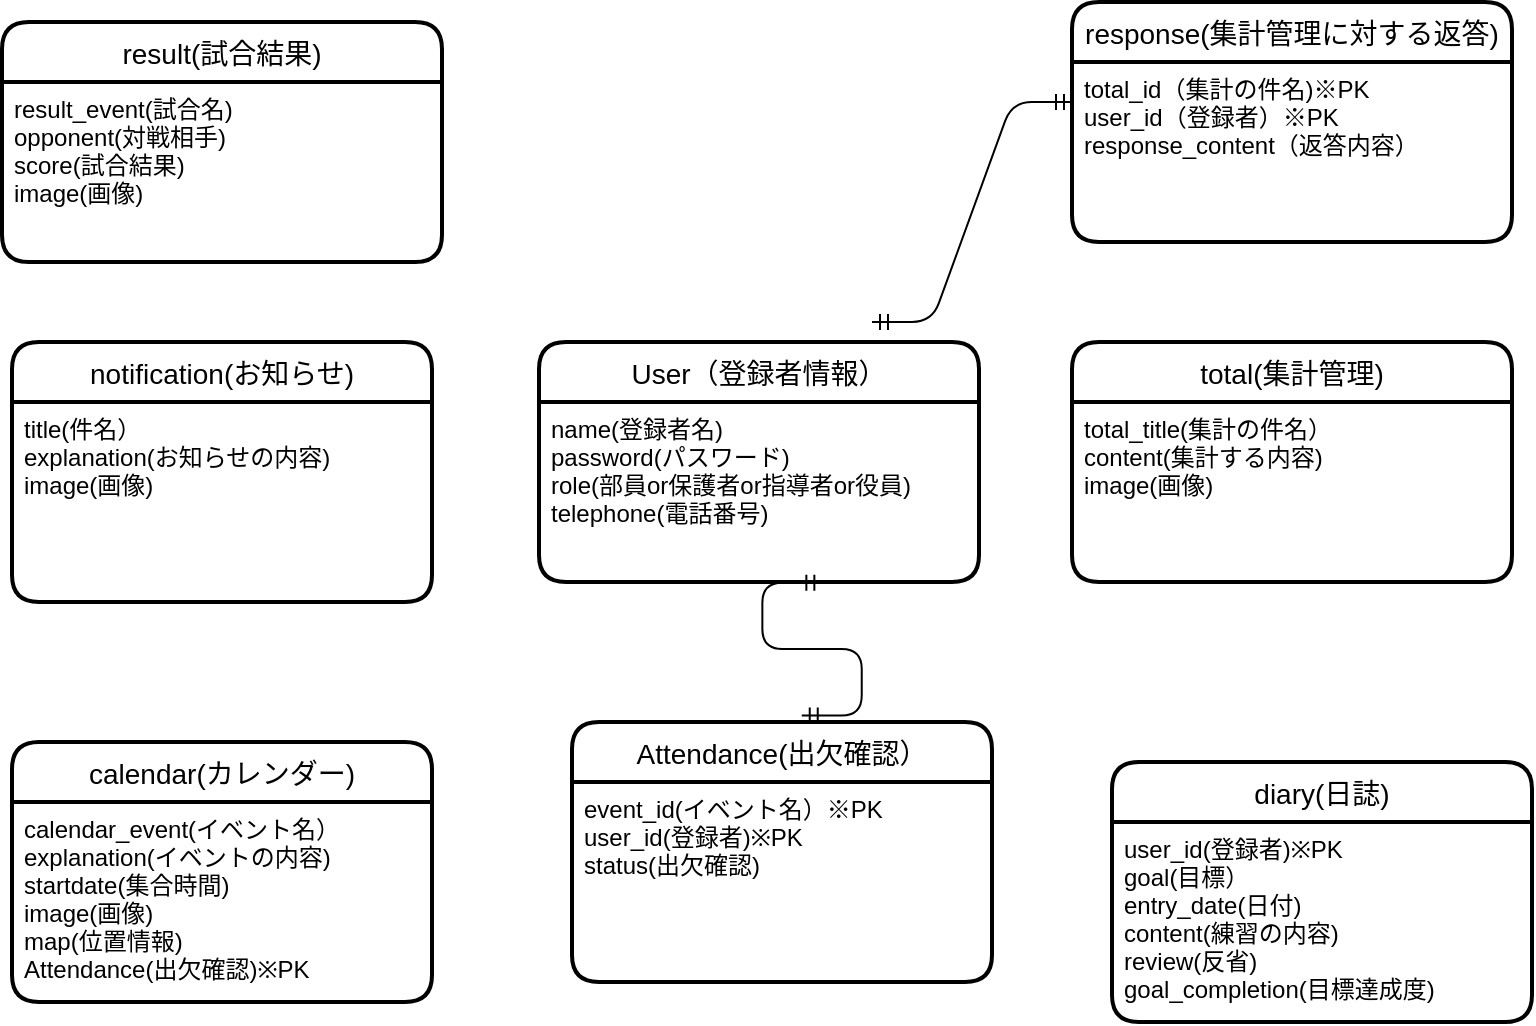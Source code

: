 <mxfile>
    <diagram id="7C2Q2wE3MorJdABBJiWI" name="ページ1">
        <mxGraphModel dx="832" dy="563" grid="1" gridSize="10" guides="1" tooltips="1" connect="1" arrows="1" fold="1" page="1" pageScale="1" pageWidth="827" pageHeight="1169" math="0" shadow="0">
            <root>
                <mxCell id="0"/>
                <mxCell id="1" parent="0"/>
                <mxCell id="2" value="User（登録者情報）" style="swimlane;childLayout=stackLayout;horizontal=1;startSize=30;horizontalStack=0;rounded=1;fontSize=14;fontStyle=0;strokeWidth=2;resizeParent=0;resizeLast=1;shadow=0;dashed=0;align=center;" parent="1" vertex="1">
                    <mxGeometry x="303.5" y="230" width="220" height="120" as="geometry"/>
                </mxCell>
                <mxCell id="3" value="name(登録者名)&#10;password(パスワード)&#10;role(部員or保護者or指導者or役員)&#10;telephone(電話番号)" style="align=left;strokeColor=none;fillColor=none;spacingLeft=4;fontSize=12;verticalAlign=top;resizable=0;rotatable=0;part=1;" parent="2" vertex="1">
                    <mxGeometry y="30" width="220" height="90" as="geometry"/>
                </mxCell>
                <mxCell id="4" value="notification(お知らせ)" style="swimlane;childLayout=stackLayout;horizontal=1;startSize=30;horizontalStack=0;rounded=1;fontSize=14;fontStyle=0;strokeWidth=2;resizeParent=0;resizeLast=1;shadow=0;dashed=0;align=center;" parent="1" vertex="1">
                    <mxGeometry x="40" y="230" width="210" height="130" as="geometry"/>
                </mxCell>
                <mxCell id="5" value="title(件名）&#10;explanation(お知らせの内容)&#10;image(画像)" style="align=left;strokeColor=none;fillColor=none;spacingLeft=4;fontSize=12;verticalAlign=top;resizable=0;rotatable=0;part=1;" parent="4" vertex="1">
                    <mxGeometry y="30" width="210" height="100" as="geometry"/>
                </mxCell>
                <mxCell id="6" value="calendar(カレンダー)" style="swimlane;childLayout=stackLayout;horizontal=1;startSize=30;horizontalStack=0;rounded=1;fontSize=14;fontStyle=0;strokeWidth=2;resizeParent=0;resizeLast=1;shadow=0;dashed=0;align=center;" vertex="1" parent="1">
                    <mxGeometry x="40" y="430" width="210" height="130" as="geometry">
                        <mxRectangle x="40" y="430" width="170" height="30" as="alternateBounds"/>
                    </mxGeometry>
                </mxCell>
                <mxCell id="10" value="calendar_event(イベント名）&#10;explanation(イベントの内容)&#10;startdate(集合時間)&#10;image(画像)&#10;map(位置情報)&#10;Attendance(出欠確認)※PK" style="align=left;strokeColor=none;fillColor=none;spacingLeft=4;fontSize=12;verticalAlign=top;resizable=0;rotatable=0;part=1;" vertex="1" parent="6">
                    <mxGeometry y="30" width="210" height="100" as="geometry"/>
                </mxCell>
                <mxCell id="11" value="Attendance(出欠確認）" style="swimlane;childLayout=stackLayout;horizontal=1;startSize=30;horizontalStack=0;rounded=1;fontSize=14;fontStyle=0;strokeWidth=2;resizeParent=0;resizeLast=1;shadow=0;dashed=0;align=center;" vertex="1" parent="1">
                    <mxGeometry x="320" y="420" width="210" height="130" as="geometry"/>
                </mxCell>
                <mxCell id="12" value="event_id(イベント名）※PK&#10;user_id(登録者)※PK&#10;status(出欠確認)" style="align=left;strokeColor=none;fillColor=none;spacingLeft=4;fontSize=12;verticalAlign=top;resizable=0;rotatable=0;part=1;" vertex="1" parent="11">
                    <mxGeometry y="30" width="210" height="100" as="geometry"/>
                </mxCell>
                <mxCell id="13" value="diary(日誌)" style="swimlane;childLayout=stackLayout;horizontal=1;startSize=30;horizontalStack=0;rounded=1;fontSize=14;fontStyle=0;strokeWidth=2;resizeParent=0;resizeLast=1;shadow=0;dashed=0;align=center;" vertex="1" parent="1">
                    <mxGeometry x="590" y="440" width="210" height="130" as="geometry"/>
                </mxCell>
                <mxCell id="14" value="user_id(登録者)※PK&#10;goal(目標）&#10;entry_date(日付)&#10;content(練習の内容)&#10;review(反省)&#10;goal_completion(目標達成度)&#10;&#10;&#10;" style="align=left;strokeColor=none;fillColor=none;spacingLeft=4;fontSize=12;verticalAlign=top;resizable=0;rotatable=0;part=1;" vertex="1" parent="13">
                    <mxGeometry y="30" width="210" height="100" as="geometry"/>
                </mxCell>
                <mxCell id="15" value="result(試合結果)" style="swimlane;childLayout=stackLayout;horizontal=1;startSize=30;horizontalStack=0;rounded=1;fontSize=14;fontStyle=0;strokeWidth=2;resizeParent=0;resizeLast=1;shadow=0;dashed=0;align=center;" vertex="1" parent="1">
                    <mxGeometry x="35" y="70" width="220" height="120" as="geometry"/>
                </mxCell>
                <mxCell id="16" value="result_event(試合名)&#10;opponent(対戦相手)&#10;score(試合結果)&#10;image(画像)" style="align=left;strokeColor=none;fillColor=none;spacingLeft=4;fontSize=12;verticalAlign=top;resizable=0;rotatable=0;part=1;" vertex="1" parent="15">
                    <mxGeometry y="30" width="220" height="90" as="geometry"/>
                </mxCell>
                <mxCell id="17" value="total(集計管理)" style="swimlane;childLayout=stackLayout;horizontal=1;startSize=30;horizontalStack=0;rounded=1;fontSize=14;fontStyle=0;strokeWidth=2;resizeParent=0;resizeLast=1;shadow=0;dashed=0;align=center;" vertex="1" parent="1">
                    <mxGeometry x="570" y="230" width="220" height="120" as="geometry"/>
                </mxCell>
                <mxCell id="18" value="total_title(集計の件名）&#10;content(集計する内容)&#10;image(画像)" style="align=left;strokeColor=none;fillColor=none;spacingLeft=4;fontSize=12;verticalAlign=top;resizable=0;rotatable=0;part=1;" vertex="1" parent="17">
                    <mxGeometry y="30" width="220" height="90" as="geometry"/>
                </mxCell>
                <mxCell id="19" value="response(集計管理に対する返答)" style="swimlane;childLayout=stackLayout;horizontal=1;startSize=30;horizontalStack=0;rounded=1;fontSize=14;fontStyle=0;strokeWidth=2;resizeParent=0;resizeLast=1;shadow=0;dashed=0;align=center;" vertex="1" parent="1">
                    <mxGeometry x="570" y="60" width="220" height="120" as="geometry">
                        <mxRectangle x="570" y="60" width="250" height="30" as="alternateBounds"/>
                    </mxGeometry>
                </mxCell>
                <mxCell id="20" value="total_id（集計の件名)※PK&#10;user_id（登録者）※PK&#10;response_content（返答内容）" style="align=left;strokeColor=none;fillColor=none;spacingLeft=4;fontSize=12;verticalAlign=top;resizable=0;rotatable=0;part=1;" vertex="1" parent="19">
                    <mxGeometry y="30" width="220" height="90" as="geometry"/>
                </mxCell>
                <mxCell id="25" value="" style="edgeStyle=entityRelationEdgeStyle;fontSize=12;html=1;endArrow=ERmandOne;startArrow=ERmandOne;" edge="1" parent="1">
                    <mxGeometry width="100" height="100" relative="1" as="geometry">
                        <mxPoint x="470" y="220" as="sourcePoint"/>
                        <mxPoint x="570" y="110" as="targetPoint"/>
                    </mxGeometry>
                </mxCell>
                <mxCell id="26" value="" style="edgeStyle=entityRelationEdgeStyle;fontSize=12;html=1;endArrow=ERmandOne;startArrow=ERmandOne;exitX=0.547;exitY=-0.025;exitDx=0;exitDy=0;exitPerimeter=0;entryX=0.644;entryY=1.004;entryDx=0;entryDy=0;entryPerimeter=0;" edge="1" parent="1" source="11" target="3">
                    <mxGeometry width="100" height="100" relative="1" as="geometry">
                        <mxPoint x="430" y="400" as="sourcePoint"/>
                        <mxPoint x="460" y="370" as="targetPoint"/>
                    </mxGeometry>
                </mxCell>
            </root>
        </mxGraphModel>
    </diagram>
</mxfile>